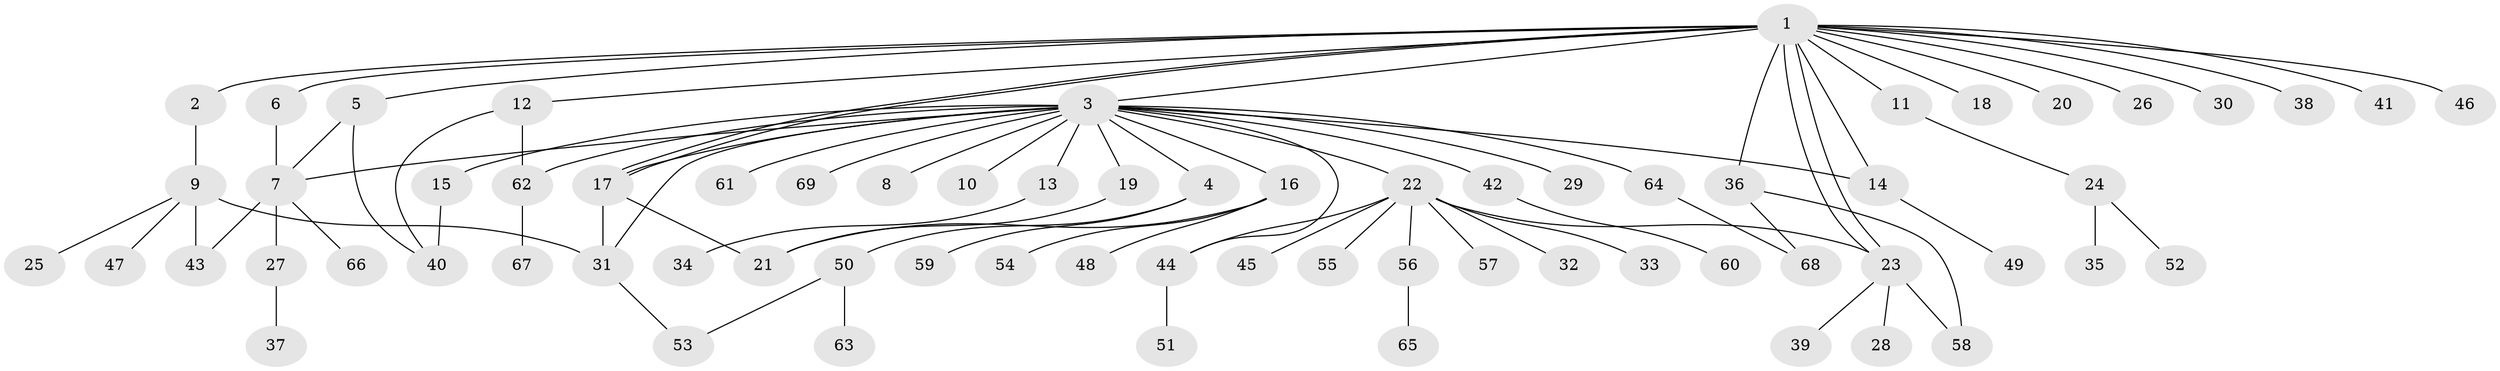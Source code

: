 // coarse degree distribution, {19: 0.0392156862745098, 2: 0.19607843137254902, 3: 0.11764705882352941, 5: 0.058823529411764705, 1: 0.5490196078431373, 6: 0.0196078431372549, 7: 0.0196078431372549}
// Generated by graph-tools (version 1.1) at 2025/41/03/06/25 10:41:48]
// undirected, 69 vertices, 87 edges
graph export_dot {
graph [start="1"]
  node [color=gray90,style=filled];
  1;
  2;
  3;
  4;
  5;
  6;
  7;
  8;
  9;
  10;
  11;
  12;
  13;
  14;
  15;
  16;
  17;
  18;
  19;
  20;
  21;
  22;
  23;
  24;
  25;
  26;
  27;
  28;
  29;
  30;
  31;
  32;
  33;
  34;
  35;
  36;
  37;
  38;
  39;
  40;
  41;
  42;
  43;
  44;
  45;
  46;
  47;
  48;
  49;
  50;
  51;
  52;
  53;
  54;
  55;
  56;
  57;
  58;
  59;
  60;
  61;
  62;
  63;
  64;
  65;
  66;
  67;
  68;
  69;
  1 -- 2;
  1 -- 3;
  1 -- 5;
  1 -- 6;
  1 -- 11;
  1 -- 12;
  1 -- 14;
  1 -- 17;
  1 -- 17;
  1 -- 18;
  1 -- 20;
  1 -- 23;
  1 -- 23;
  1 -- 26;
  1 -- 30;
  1 -- 36;
  1 -- 38;
  1 -- 41;
  1 -- 46;
  2 -- 9;
  3 -- 4;
  3 -- 7;
  3 -- 8;
  3 -- 10;
  3 -- 13;
  3 -- 14;
  3 -- 15;
  3 -- 16;
  3 -- 17;
  3 -- 19;
  3 -- 22;
  3 -- 29;
  3 -- 31;
  3 -- 42;
  3 -- 44;
  3 -- 61;
  3 -- 62;
  3 -- 64;
  3 -- 69;
  4 -- 50;
  4 -- 59;
  5 -- 7;
  5 -- 40;
  6 -- 7;
  7 -- 27;
  7 -- 43;
  7 -- 66;
  9 -- 25;
  9 -- 31;
  9 -- 43;
  9 -- 47;
  11 -- 24;
  12 -- 40;
  12 -- 62;
  13 -- 34;
  14 -- 49;
  15 -- 40;
  16 -- 21;
  16 -- 48;
  16 -- 54;
  17 -- 21;
  17 -- 31;
  19 -- 21;
  22 -- 23;
  22 -- 32;
  22 -- 33;
  22 -- 44;
  22 -- 45;
  22 -- 55;
  22 -- 56;
  22 -- 57;
  23 -- 28;
  23 -- 39;
  23 -- 58;
  24 -- 35;
  24 -- 52;
  27 -- 37;
  31 -- 53;
  36 -- 58;
  36 -- 68;
  42 -- 60;
  44 -- 51;
  50 -- 53;
  50 -- 63;
  56 -- 65;
  62 -- 67;
  64 -- 68;
}
